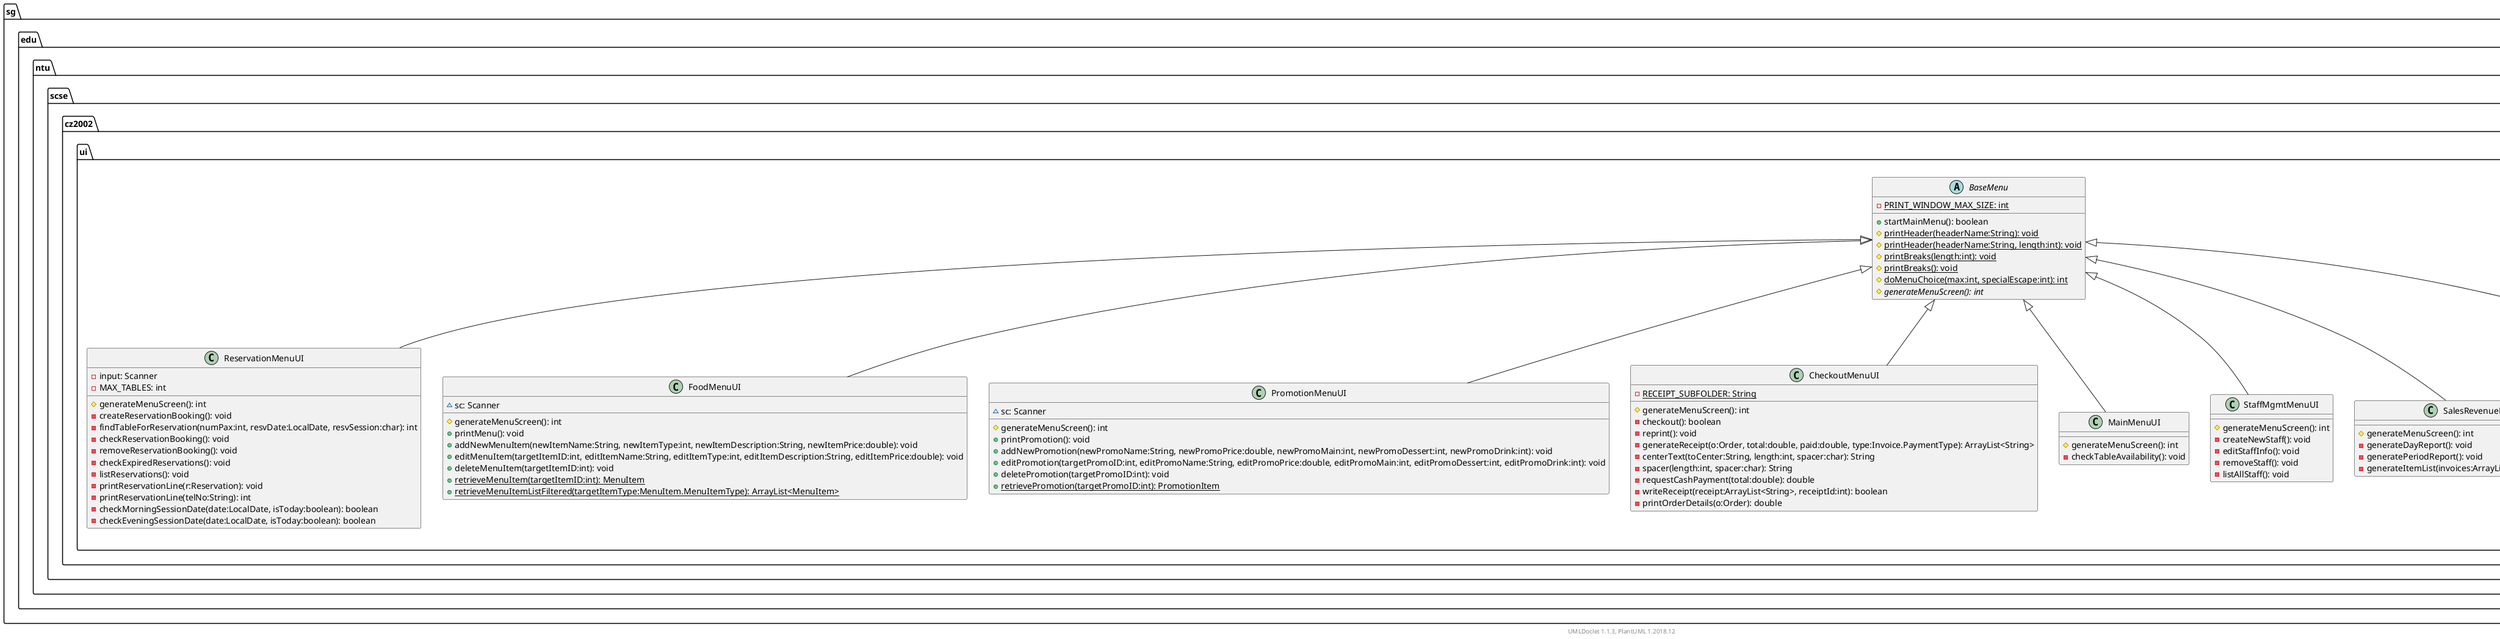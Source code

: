 @startuml

    namespace sg.edu.ntu.scse.cz2002.ui {

        class ReservationMenuUI [[../sg/edu/ntu/scse/cz2002/ui/ReservationMenuUI.html]] {
            -input: Scanner
            -MAX_TABLES: int
            #generateMenuScreen(): int
            -createReservationBooking(): void
            -findTableForReservation(numPax:int, resvDate:LocalDate, resvSession:char): int
            -checkReservationBooking(): void
            -removeReservationBooking(): void
            -checkExpiredReservations(): void
            -listReservations(): void
            -printReservationLine(r:Reservation): void
            -printReservationLine(telNo:String): int
            -checkMorningSessionDate(date:LocalDate, isToday:boolean): boolean
            -checkEveningSessionDate(date:LocalDate, isToday:boolean): boolean
        }

        class MenuChoiceInvalidException [[../sg/edu/ntu/scse/cz2002/ui/MenuChoiceInvalidException.html]] {
            +MenuChoiceInvalidException(tag:String)
        }

        class FoodMenuUI [[../sg/edu/ntu/scse/cz2002/ui/FoodMenuUI.html]] {
            ~sc: Scanner
            #generateMenuScreen(): int
            +printMenu(): void
            +addNewMenuItem(newItemName:String, newItemType:int, newItemDescription:String, newItemPrice:double): void
            +editMenuItem(targetItemID:int, editItemName:String, editItemType:int, editItemDescription:String, editItemPrice:double): void
            +deleteMenuItem(targetItemID:int): void
            {static} +retrieveMenuItem(targetItemID:int): MenuItem
            {static} +retrieveMenuItemListFiltered(targetItemType:MenuItem.MenuItemType): ArrayList<MenuItem>
        }

        class PromotionMenuUI [[../sg/edu/ntu/scse/cz2002/ui/PromotionMenuUI.html]] {
            ~sc: Scanner
            #generateMenuScreen(): int
            +printPromotion(): void
            +addNewPromotion(newPromoName:String, newPromoPrice:double, newPromoMain:int, newPromoDessert:int, newPromoDrink:int): void
            +editPromotion(targetPromoID:int, editPromoName:String, editPromoPrice:double, editPromoMain:int, editPromoDessert:int, editPromoDrink:int): void
            +deletePromotion(targetPromoID:int): void
            {static} +retrievePromotion(targetPromoID:int): PromotionItem
        }

        class CheckoutMenuUI [[../sg/edu/ntu/scse/cz2002/ui/CheckoutMenuUI.html]] {
            {static} -RECEIPT_SUBFOLDER: String
            #generateMenuScreen(): int
            -checkout(): boolean
            -reprint(): void
            -generateReceipt(o:Order, total:double, paid:double, type:Invoice.PaymentType): ArrayList<String>
            -centerText(toCenter:String, length:int, spacer:char): String
            -spacer(length:int, spacer:char): String
            -requestCashPayment(total:double): double
            -writeReceipt(receipt:ArrayList<String>, receiptId:int): boolean
            -printOrderDetails(o:Order): double
        }

        class MainMenuUI [[../sg/edu/ntu/scse/cz2002/ui/MainMenuUI.html]] {
            #generateMenuScreen(): int
            -checkTableAvailability(): void
        }

        class StaffMgmtMenuUI [[../sg/edu/ntu/scse/cz2002/ui/StaffMgmtMenuUI.html]] {
            #generateMenuScreen(): int
            -createNewStaff(): void
            -editStaffInfo(): void
            -removeStaff(): void
            -listAllStaff(): void
        }

        abstract class BaseMenu [[../sg/edu/ntu/scse/cz2002/ui/BaseMenu.html]] {
            {static} -PRINT_WINDOW_MAX_SIZE: int
            +startMainMenu(): boolean
            {static} #printHeader(headerName:String): void
            {static} #printHeader(headerName:String, length:int): void
            {static} #printBreaks(length:int): void
            {static} #printBreaks(): void
            {static} #doMenuChoice(max:int, specialEscape:int): int
            {abstract} #generateMenuScreen(): int
        }

        class SalesRevenueReportMenuUI [[../sg/edu/ntu/scse/cz2002/ui/SalesRevenueReportMenuUI.html]] {
            #generateMenuScreen(): int
            -generateDayReport(): void
            -generatePeriodReport(): void
            -generateItemList(invoices:ArrayList<Invoice>): ArrayList<String>
        }

        class OrderMenuUI [[../sg/edu/ntu/scse/cz2002/ui/OrderMenuUI.html]] {
            {static} +incompleteOrders: ArrayList<Order>
            #generateMenuScreen(): int
            -editOrderMenuScreen(orderNumber:int): void
            -createOrder(): void
            -viewOrder(): void
            -editOrder(): void
            -addOrderItem(o:Order): void
            -addAlaCarteItem(o:Order): void
            -editOrderItem(o:Order): void
            -removeOrderItem(o:Order): void
            -findOrder(id:int, allowFromPaid:boolean): Order
            {static} +printOrderList(orders:ArrayList<Order>, tag:String, tableSort:boolean): void
            -printOrderDetails(o:Order): void
            -getOrderItemToEdit(o:Order, prompt:String): int
            {static} +printOrderItems(items:ArrayList<OrderItem>, prettyPrint:boolean): void
        }

        BaseMenu <|-- ReservationMenuUI

        class java.lang.IllegalStateException
        java.lang.IllegalStateException <|-- MenuChoiceInvalidException

        BaseMenu <|-- FoodMenuUI

        BaseMenu <|-- PromotionMenuUI

        BaseMenu <|-- CheckoutMenuUI

        BaseMenu <|-- MainMenuUI

        BaseMenu <|-- StaffMgmtMenuUI

        BaseMenu <|-- SalesRevenueReportMenuUI

        BaseMenu <|-- OrderMenuUI

    }


    center footer UMLDoclet 1.1.3, PlantUML 1.2018.12
@enduml
